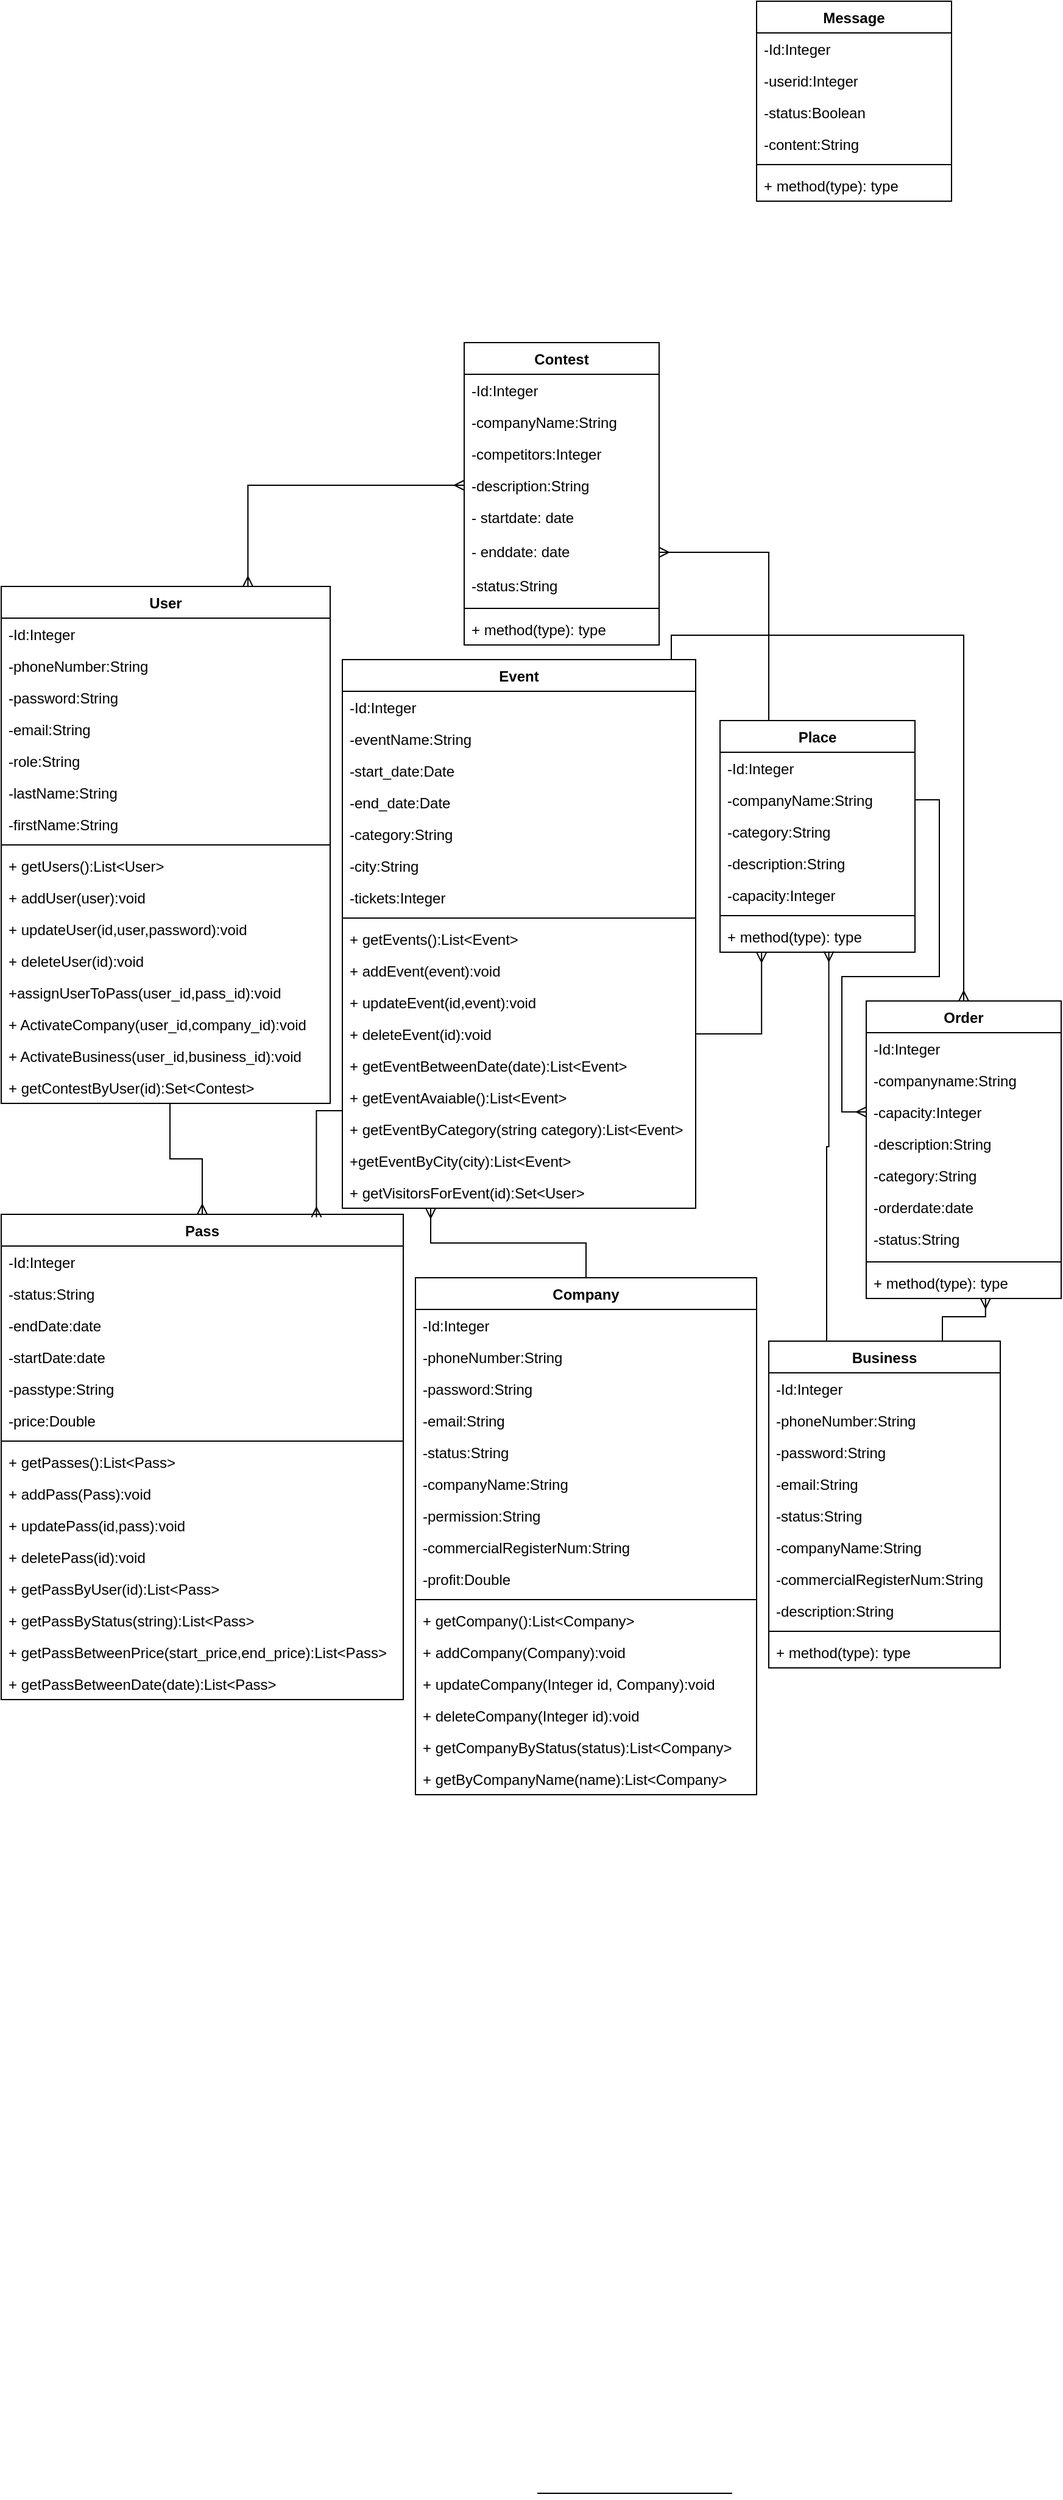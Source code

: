 <mxfile version="22.1.2" type="device">
  <diagram name="Page-1" id="UqE2hHbuj9m7_bBXe4hr">
    <mxGraphModel dx="472" dy="1935" grid="1" gridSize="10" guides="1" tooltips="1" connect="1" arrows="1" fold="1" page="1" pageScale="1" pageWidth="850" pageHeight="1100" math="0" shadow="0">
      <root>
        <mxCell id="0" />
        <mxCell id="1" parent="0" />
        <mxCell id="gm1JyHHHDxPawIWRjlfV-73" style="edgeStyle=orthogonalEdgeStyle;rounded=0;orthogonalLoop=1;jettySize=auto;html=1;exitX=0.75;exitY=0;exitDx=0;exitDy=0;entryX=0;entryY=0.5;entryDx=0;entryDy=0;endArrow=ERmany;endFill=0;startArrow=ERmany;startFill=0;" parent="1" source="JEig8EwVrYt5UaCaEayk-1" target="gm1JyHHHDxPawIWRjlfV-7" edge="1">
          <mxGeometry relative="1" as="geometry" />
        </mxCell>
        <mxCell id="JEig8EwVrYt5UaCaEayk-1" value="User" style="swimlane;fontStyle=1;align=center;verticalAlign=top;childLayout=stackLayout;horizontal=1;startSize=26;horizontalStack=0;resizeParent=1;resizeParentMax=0;resizeLast=0;collapsible=1;marginBottom=0;whiteSpace=wrap;html=1;" parent="1" vertex="1">
          <mxGeometry x="10" y="210" width="270" height="424" as="geometry" />
        </mxCell>
        <mxCell id="JEig8EwVrYt5UaCaEayk-5" value="-Id:Integer" style="text;strokeColor=none;fillColor=none;align=left;verticalAlign=top;spacingLeft=4;spacingRight=4;overflow=hidden;rotatable=0;points=[[0,0.5],[1,0.5]];portConstraint=eastwest;whiteSpace=wrap;html=1;" parent="JEig8EwVrYt5UaCaEayk-1" vertex="1">
          <mxGeometry y="26" width="270" height="26" as="geometry" />
        </mxCell>
        <mxCell id="JEig8EwVrYt5UaCaEayk-11" value="-phoneNumber:String" style="text;strokeColor=none;fillColor=none;align=left;verticalAlign=top;spacingLeft=4;spacingRight=4;overflow=hidden;rotatable=0;points=[[0,0.5],[1,0.5]];portConstraint=eastwest;whiteSpace=wrap;html=1;" parent="JEig8EwVrYt5UaCaEayk-1" vertex="1">
          <mxGeometry y="52" width="270" height="26" as="geometry" />
        </mxCell>
        <mxCell id="JEig8EwVrYt5UaCaEayk-10" value="-password:String" style="text;strokeColor=none;fillColor=none;align=left;verticalAlign=top;spacingLeft=4;spacingRight=4;overflow=hidden;rotatable=0;points=[[0,0.5],[1,0.5]];portConstraint=eastwest;whiteSpace=wrap;html=1;" parent="JEig8EwVrYt5UaCaEayk-1" vertex="1">
          <mxGeometry y="78" width="270" height="26" as="geometry" />
        </mxCell>
        <mxCell id="JEig8EwVrYt5UaCaEayk-9" value="-email:String" style="text;strokeColor=none;fillColor=none;align=left;verticalAlign=top;spacingLeft=4;spacingRight=4;overflow=hidden;rotatable=0;points=[[0,0.5],[1,0.5]];portConstraint=eastwest;whiteSpace=wrap;html=1;" parent="JEig8EwVrYt5UaCaEayk-1" vertex="1">
          <mxGeometry y="104" width="270" height="26" as="geometry" />
        </mxCell>
        <mxCell id="JEig8EwVrYt5UaCaEayk-8" value="-role:String" style="text;strokeColor=none;fillColor=none;align=left;verticalAlign=top;spacingLeft=4;spacingRight=4;overflow=hidden;rotatable=0;points=[[0,0.5],[1,0.5]];portConstraint=eastwest;whiteSpace=wrap;html=1;" parent="JEig8EwVrYt5UaCaEayk-1" vertex="1">
          <mxGeometry y="130" width="270" height="26" as="geometry" />
        </mxCell>
        <mxCell id="JEig8EwVrYt5UaCaEayk-7" value="-lastName:String" style="text;strokeColor=none;fillColor=none;align=left;verticalAlign=top;spacingLeft=4;spacingRight=4;overflow=hidden;rotatable=0;points=[[0,0.5],[1,0.5]];portConstraint=eastwest;whiteSpace=wrap;html=1;" parent="JEig8EwVrYt5UaCaEayk-1" vertex="1">
          <mxGeometry y="156" width="270" height="26" as="geometry" />
        </mxCell>
        <mxCell id="JEig8EwVrYt5UaCaEayk-6" value="-firstName:String" style="text;strokeColor=none;fillColor=none;align=left;verticalAlign=top;spacingLeft=4;spacingRight=4;overflow=hidden;rotatable=0;points=[[0,0.5],[1,0.5]];portConstraint=eastwest;whiteSpace=wrap;html=1;" parent="JEig8EwVrYt5UaCaEayk-1" vertex="1">
          <mxGeometry y="182" width="270" height="26" as="geometry" />
        </mxCell>
        <mxCell id="JEig8EwVrYt5UaCaEayk-3" value="" style="line;strokeWidth=1;fillColor=none;align=left;verticalAlign=middle;spacingTop=-1;spacingLeft=3;spacingRight=3;rotatable=0;labelPosition=right;points=[];portConstraint=eastwest;strokeColor=inherit;" parent="JEig8EwVrYt5UaCaEayk-1" vertex="1">
          <mxGeometry y="208" width="270" height="8" as="geometry" />
        </mxCell>
        <mxCell id="JEig8EwVrYt5UaCaEayk-4" value="+ getUsers():List&amp;lt;User&amp;gt;" style="text;strokeColor=none;fillColor=none;align=left;verticalAlign=top;spacingLeft=4;spacingRight=4;overflow=hidden;rotatable=0;points=[[0,0.5],[1,0.5]];portConstraint=eastwest;whiteSpace=wrap;html=1;" parent="JEig8EwVrYt5UaCaEayk-1" vertex="1">
          <mxGeometry y="216" width="270" height="26" as="geometry" />
        </mxCell>
        <mxCell id="_nCb4lXxC610ribgVkxE-5" value="+ addUser(user):void" style="text;strokeColor=none;fillColor=none;align=left;verticalAlign=top;spacingLeft=4;spacingRight=4;overflow=hidden;rotatable=0;points=[[0,0.5],[1,0.5]];portConstraint=eastwest;whiteSpace=wrap;html=1;" parent="JEig8EwVrYt5UaCaEayk-1" vertex="1">
          <mxGeometry y="242" width="270" height="26" as="geometry" />
        </mxCell>
        <mxCell id="_nCb4lXxC610ribgVkxE-6" value="+ updateUser(id,user,password):void" style="text;strokeColor=none;fillColor=none;align=left;verticalAlign=top;spacingLeft=4;spacingRight=4;overflow=hidden;rotatable=0;points=[[0,0.5],[1,0.5]];portConstraint=eastwest;whiteSpace=wrap;html=1;" parent="JEig8EwVrYt5UaCaEayk-1" vertex="1">
          <mxGeometry y="268" width="270" height="26" as="geometry" />
        </mxCell>
        <mxCell id="_nCb4lXxC610ribgVkxE-8" value="+ deleteUser(id):void" style="text;strokeColor=none;fillColor=none;align=left;verticalAlign=top;spacingLeft=4;spacingRight=4;overflow=hidden;rotatable=0;points=[[0,0.5],[1,0.5]];portConstraint=eastwest;whiteSpace=wrap;html=1;" parent="JEig8EwVrYt5UaCaEayk-1" vertex="1">
          <mxGeometry y="294" width="270" height="26" as="geometry" />
        </mxCell>
        <mxCell id="_nCb4lXxC610ribgVkxE-9" value="+assignUserToPass(user_id,pass_id):void" style="text;strokeColor=none;fillColor=none;align=left;verticalAlign=top;spacingLeft=4;spacingRight=4;overflow=hidden;rotatable=0;points=[[0,0.5],[1,0.5]];portConstraint=eastwest;whiteSpace=wrap;html=1;" parent="JEig8EwVrYt5UaCaEayk-1" vertex="1">
          <mxGeometry y="320" width="270" height="26" as="geometry" />
        </mxCell>
        <mxCell id="_nCb4lXxC610ribgVkxE-11" value="+ ActivateCompany(user_id,company_id):void" style="text;strokeColor=none;fillColor=none;align=left;verticalAlign=top;spacingLeft=4;spacingRight=4;overflow=hidden;rotatable=0;points=[[0,0.5],[1,0.5]];portConstraint=eastwest;whiteSpace=wrap;html=1;" parent="JEig8EwVrYt5UaCaEayk-1" vertex="1">
          <mxGeometry y="346" width="270" height="26" as="geometry" />
        </mxCell>
        <mxCell id="_nCb4lXxC610ribgVkxE-10" value="+ ActivateBusiness(user_id,business_id):void" style="text;strokeColor=none;fillColor=none;align=left;verticalAlign=top;spacingLeft=4;spacingRight=4;overflow=hidden;rotatable=0;points=[[0,0.5],[1,0.5]];portConstraint=eastwest;whiteSpace=wrap;html=1;" parent="JEig8EwVrYt5UaCaEayk-1" vertex="1">
          <mxGeometry y="372" width="270" height="26" as="geometry" />
        </mxCell>
        <mxCell id="_nCb4lXxC610ribgVkxE-7" value="+ getContestByUser(id):Set&amp;lt;Contest&amp;gt;" style="text;strokeColor=none;fillColor=none;align=left;verticalAlign=top;spacingLeft=4;spacingRight=4;overflow=hidden;rotatable=0;points=[[0,0.5],[1,0.5]];portConstraint=eastwest;whiteSpace=wrap;html=1;" parent="JEig8EwVrYt5UaCaEayk-1" vertex="1">
          <mxGeometry y="398" width="270" height="26" as="geometry" />
        </mxCell>
        <mxCell id="gm1JyHHHDxPawIWRjlfV-76" style="edgeStyle=orthogonalEdgeStyle;rounded=0;orthogonalLoop=1;jettySize=auto;html=1;exitX=0.75;exitY=0;exitDx=0;exitDy=0;entryX=0.5;entryY=0;entryDx=0;entryDy=0;endArrow=ERmany;endFill=0;" parent="1" source="JEig8EwVrYt5UaCaEayk-19" target="JEig8EwVrYt5UaCaEayk-52" edge="1">
          <mxGeometry relative="1" as="geometry">
            <Array as="points">
              <mxPoint x="560" y="270" />
              <mxPoint x="560" y="250" />
              <mxPoint x="800" y="250" />
            </Array>
          </mxGeometry>
        </mxCell>
        <mxCell id="JEig8EwVrYt5UaCaEayk-19" value="Event" style="swimlane;fontStyle=1;align=center;verticalAlign=top;childLayout=stackLayout;horizontal=1;startSize=26;horizontalStack=0;resizeParent=1;resizeParentMax=0;resizeLast=0;collapsible=1;marginBottom=0;whiteSpace=wrap;html=1;" parent="1" vertex="1">
          <mxGeometry x="290" y="270" width="290" height="450" as="geometry" />
        </mxCell>
        <mxCell id="JEig8EwVrYt5UaCaEayk-20" value="-Id:Integer" style="text;strokeColor=none;fillColor=none;align=left;verticalAlign=top;spacingLeft=4;spacingRight=4;overflow=hidden;rotatable=0;points=[[0,0.5],[1,0.5]];portConstraint=eastwest;whiteSpace=wrap;html=1;" parent="JEig8EwVrYt5UaCaEayk-19" vertex="1">
          <mxGeometry y="26" width="290" height="26" as="geometry" />
        </mxCell>
        <mxCell id="JEig8EwVrYt5UaCaEayk-21" value="-eventName:String" style="text;strokeColor=none;fillColor=none;align=left;verticalAlign=top;spacingLeft=4;spacingRight=4;overflow=hidden;rotatable=0;points=[[0,0.5],[1,0.5]];portConstraint=eastwest;whiteSpace=wrap;html=1;" parent="JEig8EwVrYt5UaCaEayk-19" vertex="1">
          <mxGeometry y="52" width="290" height="26" as="geometry" />
        </mxCell>
        <mxCell id="JEig8EwVrYt5UaCaEayk-22" value="-start_date:Date" style="text;strokeColor=none;fillColor=none;align=left;verticalAlign=top;spacingLeft=4;spacingRight=4;overflow=hidden;rotatable=0;points=[[0,0.5],[1,0.5]];portConstraint=eastwest;whiteSpace=wrap;html=1;" parent="JEig8EwVrYt5UaCaEayk-19" vertex="1">
          <mxGeometry y="78" width="290" height="26" as="geometry" />
        </mxCell>
        <mxCell id="JEig8EwVrYt5UaCaEayk-23" value="-end_date:Date" style="text;strokeColor=none;fillColor=none;align=left;verticalAlign=top;spacingLeft=4;spacingRight=4;overflow=hidden;rotatable=0;points=[[0,0.5],[1,0.5]];portConstraint=eastwest;whiteSpace=wrap;html=1;" parent="JEig8EwVrYt5UaCaEayk-19" vertex="1">
          <mxGeometry y="104" width="290" height="26" as="geometry" />
        </mxCell>
        <mxCell id="ZaAz_Kzz8C6zhFOswmQl-2" value="-category:String" style="text;strokeColor=none;fillColor=none;align=left;verticalAlign=top;spacingLeft=4;spacingRight=4;overflow=hidden;rotatable=0;points=[[0,0.5],[1,0.5]];portConstraint=eastwest;whiteSpace=wrap;html=1;" vertex="1" parent="JEig8EwVrYt5UaCaEayk-19">
          <mxGeometry y="130" width="290" height="26" as="geometry" />
        </mxCell>
        <mxCell id="ZaAz_Kzz8C6zhFOswmQl-3" value="-city:String" style="text;strokeColor=none;fillColor=none;align=left;verticalAlign=top;spacingLeft=4;spacingRight=4;overflow=hidden;rotatable=0;points=[[0,0.5],[1,0.5]];portConstraint=eastwest;whiteSpace=wrap;html=1;" vertex="1" parent="JEig8EwVrYt5UaCaEayk-19">
          <mxGeometry y="156" width="290" height="26" as="geometry" />
        </mxCell>
        <mxCell id="JEig8EwVrYt5UaCaEayk-25" value="-tickets:Integer" style="text;strokeColor=none;fillColor=none;align=left;verticalAlign=top;spacingLeft=4;spacingRight=4;overflow=hidden;rotatable=0;points=[[0,0.5],[1,0.5]];portConstraint=eastwest;whiteSpace=wrap;html=1;" parent="JEig8EwVrYt5UaCaEayk-19" vertex="1">
          <mxGeometry y="182" width="290" height="26" as="geometry" />
        </mxCell>
        <mxCell id="gm1JyHHHDxPawIWRjlfV-81" value="" style="line;strokeWidth=1;fillColor=none;align=left;verticalAlign=middle;spacingTop=-1;spacingLeft=3;spacingRight=3;rotatable=0;labelPosition=right;points=[];portConstraint=eastwest;strokeColor=inherit;" parent="JEig8EwVrYt5UaCaEayk-19" vertex="1">
          <mxGeometry y="208" width="290" height="8" as="geometry" />
        </mxCell>
        <mxCell id="_nCb4lXxC610ribgVkxE-21" value="+ getEvents():List&amp;lt;Event&amp;gt;" style="text;strokeColor=none;fillColor=none;align=left;verticalAlign=top;spacingLeft=4;spacingRight=4;overflow=hidden;rotatable=0;points=[[0,0.5],[1,0.5]];portConstraint=eastwest;whiteSpace=wrap;html=1;" parent="JEig8EwVrYt5UaCaEayk-19" vertex="1">
          <mxGeometry y="216" width="290" height="26" as="geometry" />
        </mxCell>
        <mxCell id="_nCb4lXxC610ribgVkxE-22" value="+ addEvent(event):void" style="text;strokeColor=none;fillColor=none;align=left;verticalAlign=top;spacingLeft=4;spacingRight=4;overflow=hidden;rotatable=0;points=[[0,0.5],[1,0.5]];portConstraint=eastwest;whiteSpace=wrap;html=1;" parent="JEig8EwVrYt5UaCaEayk-19" vertex="1">
          <mxGeometry y="242" width="290" height="26" as="geometry" />
        </mxCell>
        <mxCell id="_nCb4lXxC610ribgVkxE-24" value="+ updateEvent(id,event):void" style="text;strokeColor=none;fillColor=none;align=left;verticalAlign=top;spacingLeft=4;spacingRight=4;overflow=hidden;rotatable=0;points=[[0,0.5],[1,0.5]];portConstraint=eastwest;whiteSpace=wrap;html=1;" parent="JEig8EwVrYt5UaCaEayk-19" vertex="1">
          <mxGeometry y="268" width="290" height="26" as="geometry" />
        </mxCell>
        <mxCell id="_nCb4lXxC610ribgVkxE-28" value="+ deleteEvent(id):void" style="text;strokeColor=none;fillColor=none;align=left;verticalAlign=top;spacingLeft=4;spacingRight=4;overflow=hidden;rotatable=0;points=[[0,0.5],[1,0.5]];portConstraint=eastwest;whiteSpace=wrap;html=1;" parent="JEig8EwVrYt5UaCaEayk-19" vertex="1">
          <mxGeometry y="294" width="290" height="26" as="geometry" />
        </mxCell>
        <mxCell id="_nCb4lXxC610ribgVkxE-27" value="+ getEventBetweenDate(date):List&amp;lt;Event&amp;gt;" style="text;strokeColor=none;fillColor=none;align=left;verticalAlign=top;spacingLeft=4;spacingRight=4;overflow=hidden;rotatable=0;points=[[0,0.5],[1,0.5]];portConstraint=eastwest;whiteSpace=wrap;html=1;" parent="JEig8EwVrYt5UaCaEayk-19" vertex="1">
          <mxGeometry y="320" width="290" height="26" as="geometry" />
        </mxCell>
        <mxCell id="_nCb4lXxC610ribgVkxE-26" value="+ getEventAvaiable():List&amp;lt;Event&amp;gt;" style="text;strokeColor=none;fillColor=none;align=left;verticalAlign=top;spacingLeft=4;spacingRight=4;overflow=hidden;rotatable=0;points=[[0,0.5],[1,0.5]];portConstraint=eastwest;whiteSpace=wrap;html=1;" parent="JEig8EwVrYt5UaCaEayk-19" vertex="1">
          <mxGeometry y="346" width="290" height="26" as="geometry" />
        </mxCell>
        <mxCell id="_nCb4lXxC610ribgVkxE-25" value="+ getEventByCategory(string category):List&amp;lt;Event&amp;gt;" style="text;strokeColor=none;fillColor=none;align=left;verticalAlign=top;spacingLeft=4;spacingRight=4;overflow=hidden;rotatable=0;points=[[0,0.5],[1,0.5]];portConstraint=eastwest;whiteSpace=wrap;html=1;" parent="JEig8EwVrYt5UaCaEayk-19" vertex="1">
          <mxGeometry y="372" width="290" height="26" as="geometry" />
        </mxCell>
        <mxCell id="_nCb4lXxC610ribgVkxE-23" value="+getEventByCity(city):List&amp;lt;Event&amp;gt;" style="text;strokeColor=none;fillColor=none;align=left;verticalAlign=top;spacingLeft=4;spacingRight=4;overflow=hidden;rotatable=0;points=[[0,0.5],[1,0.5]];portConstraint=eastwest;whiteSpace=wrap;html=1;" parent="JEig8EwVrYt5UaCaEayk-19" vertex="1">
          <mxGeometry y="398" width="290" height="26" as="geometry" />
        </mxCell>
        <mxCell id="_nCb4lXxC610ribgVkxE-31" value="+ getVisitorsForEvent(id):Set&amp;lt;User&amp;gt;" style="text;strokeColor=none;fillColor=none;align=left;verticalAlign=top;spacingLeft=4;spacingRight=4;overflow=hidden;rotatable=0;points=[[0,0.5],[1,0.5]];portConstraint=eastwest;whiteSpace=wrap;html=1;" parent="JEig8EwVrYt5UaCaEayk-19" vertex="1">
          <mxGeometry y="424" width="290" height="26" as="geometry" />
        </mxCell>
        <mxCell id="_nCb4lXxC610ribgVkxE-44" style="edgeStyle=orthogonalEdgeStyle;rounded=0;orthogonalLoop=1;jettySize=auto;html=1;exitX=0.25;exitY=0;exitDx=0;exitDy=0;entryX=1;entryY=0.5;entryDx=0;entryDy=0;endArrow=ERmany;endFill=0;" parent="1" source="JEig8EwVrYt5UaCaEayk-41" target="_nCb4lXxC610ribgVkxE-42" edge="1">
          <mxGeometry relative="1" as="geometry" />
        </mxCell>
        <mxCell id="JEig8EwVrYt5UaCaEayk-41" value="Place" style="swimlane;fontStyle=1;align=center;verticalAlign=top;childLayout=stackLayout;horizontal=1;startSize=26;horizontalStack=0;resizeParent=1;resizeParentMax=0;resizeLast=0;collapsible=1;marginBottom=0;whiteSpace=wrap;html=1;" parent="1" vertex="1">
          <mxGeometry x="600" y="320" width="160" height="190" as="geometry" />
        </mxCell>
        <mxCell id="JEig8EwVrYt5UaCaEayk-42" value="-Id:Integer" style="text;strokeColor=none;fillColor=none;align=left;verticalAlign=top;spacingLeft=4;spacingRight=4;overflow=hidden;rotatable=0;points=[[0,0.5],[1,0.5]];portConstraint=eastwest;whiteSpace=wrap;html=1;" parent="JEig8EwVrYt5UaCaEayk-41" vertex="1">
          <mxGeometry y="26" width="160" height="26" as="geometry" />
        </mxCell>
        <mxCell id="JEig8EwVrYt5UaCaEayk-45" value="-companyName:String" style="text;strokeColor=none;fillColor=none;align=left;verticalAlign=top;spacingLeft=4;spacingRight=4;overflow=hidden;rotatable=0;points=[[0,0.5],[1,0.5]];portConstraint=eastwest;whiteSpace=wrap;html=1;" parent="JEig8EwVrYt5UaCaEayk-41" vertex="1">
          <mxGeometry y="52" width="160" height="26" as="geometry" />
        </mxCell>
        <mxCell id="ZaAz_Kzz8C6zhFOswmQl-4" value="-category:String" style="text;strokeColor=none;fillColor=none;align=left;verticalAlign=top;spacingLeft=4;spacingRight=4;overflow=hidden;rotatable=0;points=[[0,0.5],[1,0.5]];portConstraint=eastwest;whiteSpace=wrap;html=1;" vertex="1" parent="JEig8EwVrYt5UaCaEayk-41">
          <mxGeometry y="78" width="160" height="26" as="geometry" />
        </mxCell>
        <mxCell id="JEig8EwVrYt5UaCaEayk-47" value="-description:String" style="text;strokeColor=none;fillColor=none;align=left;verticalAlign=top;spacingLeft=4;spacingRight=4;overflow=hidden;rotatable=0;points=[[0,0.5],[1,0.5]];portConstraint=eastwest;whiteSpace=wrap;html=1;" parent="JEig8EwVrYt5UaCaEayk-41" vertex="1">
          <mxGeometry y="104" width="160" height="26" as="geometry" />
        </mxCell>
        <mxCell id="InCqZkpmbZj-ZIeiMb_l-1" value="-capacity:Integer" style="text;strokeColor=none;fillColor=none;align=left;verticalAlign=top;spacingLeft=4;spacingRight=4;overflow=hidden;rotatable=0;points=[[0,0.5],[1,0.5]];portConstraint=eastwest;whiteSpace=wrap;html=1;" parent="JEig8EwVrYt5UaCaEayk-41" vertex="1">
          <mxGeometry y="130" width="160" height="26" as="geometry" />
        </mxCell>
        <mxCell id="JEig8EwVrYt5UaCaEayk-50" value="" style="line;strokeWidth=1;fillColor=none;align=left;verticalAlign=middle;spacingTop=-1;spacingLeft=3;spacingRight=3;rotatable=0;labelPosition=right;points=[];portConstraint=eastwest;strokeColor=inherit;" parent="JEig8EwVrYt5UaCaEayk-41" vertex="1">
          <mxGeometry y="156" width="160" height="8" as="geometry" />
        </mxCell>
        <mxCell id="JEig8EwVrYt5UaCaEayk-51" value="+ method(type): type" style="text;strokeColor=none;fillColor=none;align=left;verticalAlign=top;spacingLeft=4;spacingRight=4;overflow=hidden;rotatable=0;points=[[0,0.5],[1,0.5]];portConstraint=eastwest;whiteSpace=wrap;html=1;" parent="JEig8EwVrYt5UaCaEayk-41" vertex="1">
          <mxGeometry y="164" width="160" height="26" as="geometry" />
        </mxCell>
        <mxCell id="JEig8EwVrYt5UaCaEayk-52" value="Order" style="swimlane;fontStyle=1;align=center;verticalAlign=top;childLayout=stackLayout;horizontal=1;startSize=26;horizontalStack=0;resizeParent=1;resizeParentMax=0;resizeLast=0;collapsible=1;marginBottom=0;whiteSpace=wrap;html=1;" parent="1" vertex="1">
          <mxGeometry x="720" y="550" width="160" height="244" as="geometry" />
        </mxCell>
        <mxCell id="JEig8EwVrYt5UaCaEayk-53" value="-Id:Integer" style="text;strokeColor=none;fillColor=none;align=left;verticalAlign=top;spacingLeft=4;spacingRight=4;overflow=hidden;rotatable=0;points=[[0,0.5],[1,0.5]];portConstraint=eastwest;whiteSpace=wrap;html=1;" parent="JEig8EwVrYt5UaCaEayk-52" vertex="1">
          <mxGeometry y="26" width="160" height="26" as="geometry" />
        </mxCell>
        <mxCell id="JEig8EwVrYt5UaCaEayk-56" value="-companyname:String" style="text;strokeColor=none;fillColor=none;align=left;verticalAlign=top;spacingLeft=4;spacingRight=4;overflow=hidden;rotatable=0;points=[[0,0.5],[1,0.5]];portConstraint=eastwest;whiteSpace=wrap;html=1;" parent="JEig8EwVrYt5UaCaEayk-52" vertex="1">
          <mxGeometry y="52" width="160" height="26" as="geometry" />
        </mxCell>
        <mxCell id="JEig8EwVrYt5UaCaEayk-57" value="-capacity:Integer" style="text;strokeColor=none;fillColor=none;align=left;verticalAlign=top;spacingLeft=4;spacingRight=4;overflow=hidden;rotatable=0;points=[[0,0.5],[1,0.5]];portConstraint=eastwest;whiteSpace=wrap;html=1;" parent="JEig8EwVrYt5UaCaEayk-52" vertex="1">
          <mxGeometry y="78" width="160" height="26" as="geometry" />
        </mxCell>
        <mxCell id="JEig8EwVrYt5UaCaEayk-58" value="-description:String" style="text;strokeColor=none;fillColor=none;align=left;verticalAlign=top;spacingLeft=4;spacingRight=4;overflow=hidden;rotatable=0;points=[[0,0.5],[1,0.5]];portConstraint=eastwest;whiteSpace=wrap;html=1;" parent="JEig8EwVrYt5UaCaEayk-52" vertex="1">
          <mxGeometry y="104" width="160" height="26" as="geometry" />
        </mxCell>
        <mxCell id="_nCb4lXxC610ribgVkxE-40" value="-category:String" style="text;strokeColor=none;fillColor=none;align=left;verticalAlign=top;spacingLeft=4;spacingRight=4;overflow=hidden;rotatable=0;points=[[0,0.5],[1,0.5]];portConstraint=eastwest;whiteSpace=wrap;html=1;" parent="JEig8EwVrYt5UaCaEayk-52" vertex="1">
          <mxGeometry y="130" width="160" height="26" as="geometry" />
        </mxCell>
        <mxCell id="_nCb4lXxC610ribgVkxE-41" value="-orderdate:date" style="text;strokeColor=none;fillColor=none;align=left;verticalAlign=top;spacingLeft=4;spacingRight=4;overflow=hidden;rotatable=0;points=[[0,0.5],[1,0.5]];portConstraint=eastwest;whiteSpace=wrap;html=1;" parent="JEig8EwVrYt5UaCaEayk-52" vertex="1">
          <mxGeometry y="156" width="160" height="26" as="geometry" />
        </mxCell>
        <mxCell id="gm1JyHHHDxPawIWRjlfV-24" value="-status:String" style="text;strokeColor=none;fillColor=none;align=left;verticalAlign=top;spacingLeft=4;spacingRight=4;overflow=hidden;rotatable=0;points=[[0,0.5],[1,0.5]];portConstraint=eastwest;whiteSpace=wrap;html=1;" parent="JEig8EwVrYt5UaCaEayk-52" vertex="1">
          <mxGeometry y="182" width="160" height="28" as="geometry" />
        </mxCell>
        <mxCell id="JEig8EwVrYt5UaCaEayk-61" value="" style="line;strokeWidth=1;fillColor=none;align=left;verticalAlign=middle;spacingTop=-1;spacingLeft=3;spacingRight=3;rotatable=0;labelPosition=right;points=[];portConstraint=eastwest;strokeColor=inherit;" parent="JEig8EwVrYt5UaCaEayk-52" vertex="1">
          <mxGeometry y="210" width="160" height="8" as="geometry" />
        </mxCell>
        <mxCell id="JEig8EwVrYt5UaCaEayk-62" value="+ method(type): type" style="text;strokeColor=none;fillColor=none;align=left;verticalAlign=top;spacingLeft=4;spacingRight=4;overflow=hidden;rotatable=0;points=[[0,0.5],[1,0.5]];portConstraint=eastwest;whiteSpace=wrap;html=1;" parent="JEig8EwVrYt5UaCaEayk-52" vertex="1">
          <mxGeometry y="218" width="160" height="26" as="geometry" />
        </mxCell>
        <mxCell id="JEig8EwVrYt5UaCaEayk-63" value="Pass" style="swimlane;fontStyle=1;align=center;verticalAlign=top;childLayout=stackLayout;horizontal=1;startSize=26;horizontalStack=0;resizeParent=1;resizeParentMax=0;resizeLast=0;collapsible=1;marginBottom=0;whiteSpace=wrap;html=1;" parent="1" vertex="1">
          <mxGeometry x="10" y="725" width="330" height="398" as="geometry" />
        </mxCell>
        <mxCell id="JEig8EwVrYt5UaCaEayk-64" value="-Id:Integer" style="text;strokeColor=none;fillColor=none;align=left;verticalAlign=top;spacingLeft=4;spacingRight=4;overflow=hidden;rotatable=0;points=[[0,0.5],[1,0.5]];portConstraint=eastwest;whiteSpace=wrap;html=1;" parent="JEig8EwVrYt5UaCaEayk-63" vertex="1">
          <mxGeometry y="26" width="330" height="26" as="geometry" />
        </mxCell>
        <mxCell id="JEig8EwVrYt5UaCaEayk-67" value="-status:String" style="text;strokeColor=none;fillColor=none;align=left;verticalAlign=top;spacingLeft=4;spacingRight=4;overflow=hidden;rotatable=0;points=[[0,0.5],[1,0.5]];portConstraint=eastwest;whiteSpace=wrap;html=1;" parent="JEig8EwVrYt5UaCaEayk-63" vertex="1">
          <mxGeometry y="52" width="330" height="26" as="geometry" />
        </mxCell>
        <mxCell id="JEig8EwVrYt5UaCaEayk-68" value="-endDate:date" style="text;strokeColor=none;fillColor=none;align=left;verticalAlign=top;spacingLeft=4;spacingRight=4;overflow=hidden;rotatable=0;points=[[0,0.5],[1,0.5]];portConstraint=eastwest;whiteSpace=wrap;html=1;" parent="JEig8EwVrYt5UaCaEayk-63" vertex="1">
          <mxGeometry y="78" width="330" height="26" as="geometry" />
        </mxCell>
        <mxCell id="ZaAz_Kzz8C6zhFOswmQl-1" value="-startDate:date" style="text;strokeColor=none;fillColor=none;align=left;verticalAlign=top;spacingLeft=4;spacingRight=4;overflow=hidden;rotatable=0;points=[[0,0.5],[1,0.5]];portConstraint=eastwest;whiteSpace=wrap;html=1;" vertex="1" parent="JEig8EwVrYt5UaCaEayk-63">
          <mxGeometry y="104" width="330" height="26" as="geometry" />
        </mxCell>
        <mxCell id="JEig8EwVrYt5UaCaEayk-69" value="-passtype:String" style="text;strokeColor=none;fillColor=none;align=left;verticalAlign=top;spacingLeft=4;spacingRight=4;overflow=hidden;rotatable=0;points=[[0,0.5],[1,0.5]];portConstraint=eastwest;whiteSpace=wrap;html=1;" parent="JEig8EwVrYt5UaCaEayk-63" vertex="1">
          <mxGeometry y="130" width="330" height="26" as="geometry" />
        </mxCell>
        <mxCell id="gm1JyHHHDxPawIWRjlfV-10" value="-price:Double" style="text;strokeColor=none;fillColor=none;align=left;verticalAlign=top;spacingLeft=4;spacingRight=4;overflow=hidden;rotatable=0;points=[[0,0.5],[1,0.5]];portConstraint=eastwest;whiteSpace=wrap;html=1;" parent="JEig8EwVrYt5UaCaEayk-63" vertex="1">
          <mxGeometry y="156" width="330" height="26" as="geometry" />
        </mxCell>
        <mxCell id="JEig8EwVrYt5UaCaEayk-72" value="" style="line;strokeWidth=1;fillColor=none;align=left;verticalAlign=middle;spacingTop=-1;spacingLeft=3;spacingRight=3;rotatable=0;labelPosition=right;points=[];portConstraint=eastwest;strokeColor=inherit;" parent="JEig8EwVrYt5UaCaEayk-63" vertex="1">
          <mxGeometry y="182" width="330" height="8" as="geometry" />
        </mxCell>
        <mxCell id="JEig8EwVrYt5UaCaEayk-73" value="+ getPasses():List&amp;lt;Pass&amp;gt;" style="text;strokeColor=none;fillColor=none;align=left;verticalAlign=top;spacingLeft=4;spacingRight=4;overflow=hidden;rotatable=0;points=[[0,0.5],[1,0.5]];portConstraint=eastwest;whiteSpace=wrap;html=1;" parent="JEig8EwVrYt5UaCaEayk-63" vertex="1">
          <mxGeometry y="190" width="330" height="26" as="geometry" />
        </mxCell>
        <mxCell id="_nCb4lXxC610ribgVkxE-14" value="+ addPass(Pass):void" style="text;strokeColor=none;fillColor=none;align=left;verticalAlign=top;spacingLeft=4;spacingRight=4;overflow=hidden;rotatable=0;points=[[0,0.5],[1,0.5]];portConstraint=eastwest;whiteSpace=wrap;html=1;" parent="JEig8EwVrYt5UaCaEayk-63" vertex="1">
          <mxGeometry y="216" width="330" height="26" as="geometry" />
        </mxCell>
        <mxCell id="_nCb4lXxC610ribgVkxE-13" value="+ updatePass(id,pass):void" style="text;strokeColor=none;fillColor=none;align=left;verticalAlign=top;spacingLeft=4;spacingRight=4;overflow=hidden;rotatable=0;points=[[0,0.5],[1,0.5]];portConstraint=eastwest;whiteSpace=wrap;html=1;" parent="JEig8EwVrYt5UaCaEayk-63" vertex="1">
          <mxGeometry y="242" width="330" height="26" as="geometry" />
        </mxCell>
        <mxCell id="_nCb4lXxC610ribgVkxE-15" value="+ deletePass(id):void" style="text;strokeColor=none;fillColor=none;align=left;verticalAlign=top;spacingLeft=4;spacingRight=4;overflow=hidden;rotatable=0;points=[[0,0.5],[1,0.5]];portConstraint=eastwest;whiteSpace=wrap;html=1;" parent="JEig8EwVrYt5UaCaEayk-63" vertex="1">
          <mxGeometry y="268" width="330" height="26" as="geometry" />
        </mxCell>
        <mxCell id="_nCb4lXxC610ribgVkxE-16" value="+ getPassByUser(id):List&amp;lt;Pass&amp;gt;" style="text;strokeColor=none;fillColor=none;align=left;verticalAlign=top;spacingLeft=4;spacingRight=4;overflow=hidden;rotatable=0;points=[[0,0.5],[1,0.5]];portConstraint=eastwest;whiteSpace=wrap;html=1;" parent="JEig8EwVrYt5UaCaEayk-63" vertex="1">
          <mxGeometry y="294" width="330" height="26" as="geometry" />
        </mxCell>
        <mxCell id="_nCb4lXxC610ribgVkxE-17" value="+ getPassByStatus(string):List&amp;lt;Pass&amp;gt;" style="text;strokeColor=none;fillColor=none;align=left;verticalAlign=top;spacingLeft=4;spacingRight=4;overflow=hidden;rotatable=0;points=[[0,0.5],[1,0.5]];portConstraint=eastwest;whiteSpace=wrap;html=1;" parent="JEig8EwVrYt5UaCaEayk-63" vertex="1">
          <mxGeometry y="320" width="330" height="26" as="geometry" />
        </mxCell>
        <mxCell id="_nCb4lXxC610ribgVkxE-20" value="+ getPassBetweenPrice(start_price,end_price):List&amp;lt;Pass&amp;gt;" style="text;strokeColor=none;fillColor=none;align=left;verticalAlign=top;spacingLeft=4;spacingRight=4;overflow=hidden;rotatable=0;points=[[0,0.5],[1,0.5]];portConstraint=eastwest;whiteSpace=wrap;html=1;" parent="JEig8EwVrYt5UaCaEayk-63" vertex="1">
          <mxGeometry y="346" width="330" height="26" as="geometry" />
        </mxCell>
        <mxCell id="_nCb4lXxC610ribgVkxE-19" value="+ getPassBetweenDate(date):List&amp;lt;Pass&amp;gt;" style="text;strokeColor=none;fillColor=none;align=left;verticalAlign=top;spacingLeft=4;spacingRight=4;overflow=hidden;rotatable=0;points=[[0,0.5],[1,0.5]];portConstraint=eastwest;whiteSpace=wrap;html=1;" parent="JEig8EwVrYt5UaCaEayk-63" vertex="1">
          <mxGeometry y="372" width="330" height="26" as="geometry" />
        </mxCell>
        <mxCell id="gm1JyHHHDxPawIWRjlfV-1" value="Contest" style="swimlane;fontStyle=1;align=center;verticalAlign=top;childLayout=stackLayout;horizontal=1;startSize=26;horizontalStack=0;resizeParent=1;resizeParentMax=0;resizeLast=0;collapsible=1;marginBottom=0;whiteSpace=wrap;html=1;" parent="1" vertex="1">
          <mxGeometry x="390" y="10" width="160" height="248" as="geometry" />
        </mxCell>
        <mxCell id="gm1JyHHHDxPawIWRjlfV-2" value="-Id:Integer" style="text;strokeColor=none;fillColor=none;align=left;verticalAlign=top;spacingLeft=4;spacingRight=4;overflow=hidden;rotatable=0;points=[[0,0.5],[1,0.5]];portConstraint=eastwest;whiteSpace=wrap;html=1;" parent="gm1JyHHHDxPawIWRjlfV-1" vertex="1">
          <mxGeometry y="26" width="160" height="26" as="geometry" />
        </mxCell>
        <mxCell id="gm1JyHHHDxPawIWRjlfV-5" value="-companyName:String" style="text;strokeColor=none;fillColor=none;align=left;verticalAlign=top;spacingLeft=4;spacingRight=4;overflow=hidden;rotatable=0;points=[[0,0.5],[1,0.5]];portConstraint=eastwest;whiteSpace=wrap;html=1;" parent="gm1JyHHHDxPawIWRjlfV-1" vertex="1">
          <mxGeometry y="52" width="160" height="26" as="geometry" />
        </mxCell>
        <mxCell id="gm1JyHHHDxPawIWRjlfV-6" value="-competitors:Integer" style="text;strokeColor=none;fillColor=none;align=left;verticalAlign=top;spacingLeft=4;spacingRight=4;overflow=hidden;rotatable=0;points=[[0,0.5],[1,0.5]];portConstraint=eastwest;whiteSpace=wrap;html=1;" parent="gm1JyHHHDxPawIWRjlfV-1" vertex="1">
          <mxGeometry y="78" width="160" height="26" as="geometry" />
        </mxCell>
        <mxCell id="gm1JyHHHDxPawIWRjlfV-7" value="-description:String" style="text;strokeColor=none;fillColor=none;align=left;verticalAlign=top;spacingLeft=4;spacingRight=4;overflow=hidden;rotatable=0;points=[[0,0.5],[1,0.5]];portConstraint=eastwest;whiteSpace=wrap;html=1;" parent="gm1JyHHHDxPawIWRjlfV-1" vertex="1">
          <mxGeometry y="104" width="160" height="26" as="geometry" />
        </mxCell>
        <mxCell id="_nCb4lXxC610ribgVkxE-43" value="- startdate: date" style="text;strokeColor=none;fillColor=none;align=left;verticalAlign=top;spacingLeft=4;spacingRight=4;overflow=hidden;rotatable=0;points=[[0,0.5],[1,0.5]];portConstraint=eastwest;whiteSpace=wrap;html=1;" parent="gm1JyHHHDxPawIWRjlfV-1" vertex="1">
          <mxGeometry y="130" width="160" height="28" as="geometry" />
        </mxCell>
        <mxCell id="_nCb4lXxC610ribgVkxE-42" value="- enddate: date" style="text;strokeColor=none;fillColor=none;align=left;verticalAlign=top;spacingLeft=4;spacingRight=4;overflow=hidden;rotatable=0;points=[[0,0.5],[1,0.5]];portConstraint=eastwest;whiteSpace=wrap;html=1;" parent="gm1JyHHHDxPawIWRjlfV-1" vertex="1">
          <mxGeometry y="158" width="160" height="28" as="geometry" />
        </mxCell>
        <mxCell id="gm1JyHHHDxPawIWRjlfV-20" value="-status:String" style="text;strokeColor=none;fillColor=none;align=left;verticalAlign=top;spacingLeft=4;spacingRight=4;overflow=hidden;rotatable=0;points=[[0,0.5],[1,0.5]];portConstraint=eastwest;whiteSpace=wrap;html=1;" parent="gm1JyHHHDxPawIWRjlfV-1" vertex="1">
          <mxGeometry y="186" width="160" height="28" as="geometry" />
        </mxCell>
        <mxCell id="gm1JyHHHDxPawIWRjlfV-8" value="" style="line;strokeWidth=1;fillColor=none;align=left;verticalAlign=middle;spacingTop=-1;spacingLeft=3;spacingRight=3;rotatable=0;labelPosition=right;points=[];portConstraint=eastwest;strokeColor=inherit;" parent="gm1JyHHHDxPawIWRjlfV-1" vertex="1">
          <mxGeometry y="214" width="160" height="8" as="geometry" />
        </mxCell>
        <mxCell id="gm1JyHHHDxPawIWRjlfV-9" value="+ method(type): type" style="text;strokeColor=none;fillColor=none;align=left;verticalAlign=top;spacingLeft=4;spacingRight=4;overflow=hidden;rotatable=0;points=[[0,0.5],[1,0.5]];portConstraint=eastwest;whiteSpace=wrap;html=1;" parent="gm1JyHHHDxPawIWRjlfV-1" vertex="1">
          <mxGeometry y="222" width="160" height="26" as="geometry" />
        </mxCell>
        <mxCell id="JEig8EwVrYt5UaCaEayk-27" value="" style="line;strokeWidth=1;fillColor=none;align=left;verticalAlign=middle;spacingTop=-1;spacingLeft=3;spacingRight=3;rotatable=0;labelPosition=right;points=[];portConstraint=eastwest;strokeColor=inherit;" parent="1" vertex="1">
          <mxGeometry x="450" y="1770" width="160" height="8" as="geometry" />
        </mxCell>
        <mxCell id="gm1JyHHHDxPawIWRjlfV-11" value="Message" style="swimlane;fontStyle=1;align=center;verticalAlign=top;childLayout=stackLayout;horizontal=1;startSize=26;horizontalStack=0;resizeParent=1;resizeParentMax=0;resizeLast=0;collapsible=1;marginBottom=0;whiteSpace=wrap;html=1;" parent="1" vertex="1">
          <mxGeometry x="630" y="-270" width="160" height="164" as="geometry" />
        </mxCell>
        <mxCell id="gm1JyHHHDxPawIWRjlfV-12" value="-Id:Integer" style="text;strokeColor=none;fillColor=none;align=left;verticalAlign=top;spacingLeft=4;spacingRight=4;overflow=hidden;rotatable=0;points=[[0,0.5],[1,0.5]];portConstraint=eastwest;whiteSpace=wrap;html=1;" parent="gm1JyHHHDxPawIWRjlfV-11" vertex="1">
          <mxGeometry y="26" width="160" height="26" as="geometry" />
        </mxCell>
        <mxCell id="gm1JyHHHDxPawIWRjlfV-13" value="-userid:Integer" style="text;strokeColor=none;fillColor=none;align=left;verticalAlign=top;spacingLeft=4;spacingRight=4;overflow=hidden;rotatable=0;points=[[0,0.5],[1,0.5]];portConstraint=eastwest;whiteSpace=wrap;html=1;" parent="gm1JyHHHDxPawIWRjlfV-11" vertex="1">
          <mxGeometry y="52" width="160" height="26" as="geometry" />
        </mxCell>
        <mxCell id="gm1JyHHHDxPawIWRjlfV-14" value="-status:Boolean" style="text;strokeColor=none;fillColor=none;align=left;verticalAlign=top;spacingLeft=4;spacingRight=4;overflow=hidden;rotatable=0;points=[[0,0.5],[1,0.5]];portConstraint=eastwest;whiteSpace=wrap;html=1;" parent="gm1JyHHHDxPawIWRjlfV-11" vertex="1">
          <mxGeometry y="78" width="160" height="26" as="geometry" />
        </mxCell>
        <mxCell id="gm1JyHHHDxPawIWRjlfV-15" value="-content:String" style="text;strokeColor=none;fillColor=none;align=left;verticalAlign=top;spacingLeft=4;spacingRight=4;overflow=hidden;rotatable=0;points=[[0,0.5],[1,0.5]];portConstraint=eastwest;whiteSpace=wrap;html=1;" parent="gm1JyHHHDxPawIWRjlfV-11" vertex="1">
          <mxGeometry y="104" width="160" height="26" as="geometry" />
        </mxCell>
        <mxCell id="gm1JyHHHDxPawIWRjlfV-18" value="" style="line;strokeWidth=1;fillColor=none;align=left;verticalAlign=middle;spacingTop=-1;spacingLeft=3;spacingRight=3;rotatable=0;labelPosition=right;points=[];portConstraint=eastwest;strokeColor=inherit;" parent="gm1JyHHHDxPawIWRjlfV-11" vertex="1">
          <mxGeometry y="130" width="160" height="8" as="geometry" />
        </mxCell>
        <mxCell id="gm1JyHHHDxPawIWRjlfV-19" value="+ method(type): type" style="text;strokeColor=none;fillColor=none;align=left;verticalAlign=top;spacingLeft=4;spacingRight=4;overflow=hidden;rotatable=0;points=[[0,0.5],[1,0.5]];portConstraint=eastwest;whiteSpace=wrap;html=1;" parent="gm1JyHHHDxPawIWRjlfV-11" vertex="1">
          <mxGeometry y="138" width="160" height="26" as="geometry" />
        </mxCell>
        <mxCell id="gm1JyHHHDxPawIWRjlfV-68" style="edgeStyle=orthogonalEdgeStyle;rounded=0;orthogonalLoop=1;jettySize=auto;html=1;exitX=0.5;exitY=0;exitDx=0;exitDy=0;entryX=0.25;entryY=1;entryDx=0;entryDy=0;endArrow=ERmany;endFill=0;" parent="1" source="gm1JyHHHDxPawIWRjlfV-26" target="JEig8EwVrYt5UaCaEayk-19" edge="1">
          <mxGeometry relative="1" as="geometry">
            <mxPoint x="290" y="730" as="targetPoint" />
          </mxGeometry>
        </mxCell>
        <mxCell id="gm1JyHHHDxPawIWRjlfV-26" value="Company" style="swimlane;fontStyle=1;align=center;verticalAlign=top;childLayout=stackLayout;horizontal=1;startSize=26;horizontalStack=0;resizeParent=1;resizeParentMax=0;resizeLast=0;collapsible=1;marginBottom=0;whiteSpace=wrap;html=1;" parent="1" vertex="1">
          <mxGeometry x="350" y="777" width="280" height="424" as="geometry" />
        </mxCell>
        <mxCell id="gm1JyHHHDxPawIWRjlfV-27" value="-Id:Integer" style="text;strokeColor=none;fillColor=none;align=left;verticalAlign=top;spacingLeft=4;spacingRight=4;overflow=hidden;rotatable=0;points=[[0,0.5],[1,0.5]];portConstraint=eastwest;whiteSpace=wrap;html=1;" parent="gm1JyHHHDxPawIWRjlfV-26" vertex="1">
          <mxGeometry y="26" width="280" height="26" as="geometry" />
        </mxCell>
        <mxCell id="gm1JyHHHDxPawIWRjlfV-28" value="-phoneNumber:String" style="text;strokeColor=none;fillColor=none;align=left;verticalAlign=top;spacingLeft=4;spacingRight=4;overflow=hidden;rotatable=0;points=[[0,0.5],[1,0.5]];portConstraint=eastwest;whiteSpace=wrap;html=1;" parent="gm1JyHHHDxPawIWRjlfV-26" vertex="1">
          <mxGeometry y="52" width="280" height="26" as="geometry" />
        </mxCell>
        <mxCell id="gm1JyHHHDxPawIWRjlfV-29" value="-password:String" style="text;strokeColor=none;fillColor=none;align=left;verticalAlign=top;spacingLeft=4;spacingRight=4;overflow=hidden;rotatable=0;points=[[0,0.5],[1,0.5]];portConstraint=eastwest;whiteSpace=wrap;html=1;" parent="gm1JyHHHDxPawIWRjlfV-26" vertex="1">
          <mxGeometry y="78" width="280" height="26" as="geometry" />
        </mxCell>
        <mxCell id="gm1JyHHHDxPawIWRjlfV-30" value="-email:String" style="text;strokeColor=none;fillColor=none;align=left;verticalAlign=top;spacingLeft=4;spacingRight=4;overflow=hidden;rotatable=0;points=[[0,0.5],[1,0.5]];portConstraint=eastwest;whiteSpace=wrap;html=1;" parent="gm1JyHHHDxPawIWRjlfV-26" vertex="1">
          <mxGeometry y="104" width="280" height="26" as="geometry" />
        </mxCell>
        <mxCell id="gm1JyHHHDxPawIWRjlfV-31" value="-status:String" style="text;strokeColor=none;fillColor=none;align=left;verticalAlign=top;spacingLeft=4;spacingRight=4;overflow=hidden;rotatable=0;points=[[0,0.5],[1,0.5]];portConstraint=eastwest;whiteSpace=wrap;html=1;" parent="gm1JyHHHDxPawIWRjlfV-26" vertex="1">
          <mxGeometry y="130" width="280" height="26" as="geometry" />
        </mxCell>
        <mxCell id="gm1JyHHHDxPawIWRjlfV-32" value="-companyName:String" style="text;strokeColor=none;fillColor=none;align=left;verticalAlign=top;spacingLeft=4;spacingRight=4;overflow=hidden;rotatable=0;points=[[0,0.5],[1,0.5]];portConstraint=eastwest;whiteSpace=wrap;html=1;" parent="gm1JyHHHDxPawIWRjlfV-26" vertex="1">
          <mxGeometry y="156" width="280" height="26" as="geometry" />
        </mxCell>
        <mxCell id="gm1JyHHHDxPawIWRjlfV-56" value="-permission:String" style="text;strokeColor=none;fillColor=none;align=left;verticalAlign=top;spacingLeft=4;spacingRight=4;overflow=hidden;rotatable=0;points=[[0,0.5],[1,0.5]];portConstraint=eastwest;whiteSpace=wrap;html=1;" parent="gm1JyHHHDxPawIWRjlfV-26" vertex="1">
          <mxGeometry y="182" width="280" height="26" as="geometry" />
        </mxCell>
        <mxCell id="gm1JyHHHDxPawIWRjlfV-33" value="-commercialRegisterNum:String" style="text;strokeColor=none;fillColor=none;align=left;verticalAlign=top;spacingLeft=4;spacingRight=4;overflow=hidden;rotatable=0;points=[[0,0.5],[1,0.5]];portConstraint=eastwest;whiteSpace=wrap;html=1;" parent="gm1JyHHHDxPawIWRjlfV-26" vertex="1">
          <mxGeometry y="208" width="280" height="26" as="geometry" />
        </mxCell>
        <mxCell id="gm1JyHHHDxPawIWRjlfV-80" value="-profit:Double" style="text;strokeColor=none;fillColor=none;align=left;verticalAlign=top;spacingLeft=4;spacingRight=4;overflow=hidden;rotatable=0;points=[[0,0.5],[1,0.5]];portConstraint=eastwest;whiteSpace=wrap;html=1;" parent="gm1JyHHHDxPawIWRjlfV-26" vertex="1">
          <mxGeometry y="234" width="280" height="26" as="geometry" />
        </mxCell>
        <mxCell id="gm1JyHHHDxPawIWRjlfV-34" value="" style="line;strokeWidth=1;fillColor=none;align=left;verticalAlign=middle;spacingTop=-1;spacingLeft=3;spacingRight=3;rotatable=0;labelPosition=right;points=[];portConstraint=eastwest;strokeColor=inherit;" parent="gm1JyHHHDxPawIWRjlfV-26" vertex="1">
          <mxGeometry y="260" width="280" height="8" as="geometry" />
        </mxCell>
        <mxCell id="gm1JyHHHDxPawIWRjlfV-35" value="+ getCompany():List&amp;lt;Company&amp;gt;" style="text;strokeColor=none;fillColor=none;align=left;verticalAlign=top;spacingLeft=4;spacingRight=4;overflow=hidden;rotatable=0;points=[[0,0.5],[1,0.5]];portConstraint=eastwest;whiteSpace=wrap;html=1;" parent="gm1JyHHHDxPawIWRjlfV-26" vertex="1">
          <mxGeometry y="268" width="280" height="26" as="geometry" />
        </mxCell>
        <mxCell id="_nCb4lXxC610ribgVkxE-35" value="+ addCompany(Company):void" style="text;strokeColor=none;fillColor=none;align=left;verticalAlign=top;spacingLeft=4;spacingRight=4;overflow=hidden;rotatable=0;points=[[0,0.5],[1,0.5]];portConstraint=eastwest;whiteSpace=wrap;html=1;" parent="gm1JyHHHDxPawIWRjlfV-26" vertex="1">
          <mxGeometry y="294" width="280" height="26" as="geometry" />
        </mxCell>
        <mxCell id="_nCb4lXxC610ribgVkxE-36" value="+ updateCompany(Integer id, Company):void" style="text;strokeColor=none;fillColor=none;align=left;verticalAlign=top;spacingLeft=4;spacingRight=4;overflow=hidden;rotatable=0;points=[[0,0.5],[1,0.5]];portConstraint=eastwest;whiteSpace=wrap;html=1;" parent="gm1JyHHHDxPawIWRjlfV-26" vertex="1">
          <mxGeometry y="320" width="280" height="26" as="geometry" />
        </mxCell>
        <mxCell id="_nCb4lXxC610ribgVkxE-37" value="+ deleteCompany(Integer id):void" style="text;strokeColor=none;fillColor=none;align=left;verticalAlign=top;spacingLeft=4;spacingRight=4;overflow=hidden;rotatable=0;points=[[0,0.5],[1,0.5]];portConstraint=eastwest;whiteSpace=wrap;html=1;" parent="gm1JyHHHDxPawIWRjlfV-26" vertex="1">
          <mxGeometry y="346" width="280" height="26" as="geometry" />
        </mxCell>
        <mxCell id="_nCb4lXxC610ribgVkxE-38" value="+ getCompanyByStatus(status):List&amp;lt;Company&amp;gt;" style="text;strokeColor=none;fillColor=none;align=left;verticalAlign=top;spacingLeft=4;spacingRight=4;overflow=hidden;rotatable=0;points=[[0,0.5],[1,0.5]];portConstraint=eastwest;whiteSpace=wrap;html=1;" parent="gm1JyHHHDxPawIWRjlfV-26" vertex="1">
          <mxGeometry y="372" width="280" height="26" as="geometry" />
        </mxCell>
        <mxCell id="_nCb4lXxC610ribgVkxE-39" value="+ getByCompanyName(name):List&amp;lt;Company&amp;gt;" style="text;strokeColor=none;fillColor=none;align=left;verticalAlign=top;spacingLeft=4;spacingRight=4;overflow=hidden;rotatable=0;points=[[0,0.5],[1,0.5]];portConstraint=eastwest;whiteSpace=wrap;html=1;" parent="gm1JyHHHDxPawIWRjlfV-26" vertex="1">
          <mxGeometry y="398" width="280" height="26" as="geometry" />
        </mxCell>
        <mxCell id="gm1JyHHHDxPawIWRjlfV-57" value="Business" style="swimlane;fontStyle=1;align=center;verticalAlign=top;childLayout=stackLayout;horizontal=1;startSize=26;horizontalStack=0;resizeParent=1;resizeParentMax=0;resizeLast=0;collapsible=1;marginBottom=0;whiteSpace=wrap;html=1;" parent="1" vertex="1">
          <mxGeometry x="640" y="829" width="190" height="268" as="geometry" />
        </mxCell>
        <mxCell id="gm1JyHHHDxPawIWRjlfV-58" value="-Id:Integer" style="text;strokeColor=none;fillColor=none;align=left;verticalAlign=top;spacingLeft=4;spacingRight=4;overflow=hidden;rotatable=0;points=[[0,0.5],[1,0.5]];portConstraint=eastwest;whiteSpace=wrap;html=1;" parent="gm1JyHHHDxPawIWRjlfV-57" vertex="1">
          <mxGeometry y="26" width="190" height="26" as="geometry" />
        </mxCell>
        <mxCell id="gm1JyHHHDxPawIWRjlfV-59" value="-phoneNumber:String" style="text;strokeColor=none;fillColor=none;align=left;verticalAlign=top;spacingLeft=4;spacingRight=4;overflow=hidden;rotatable=0;points=[[0,0.5],[1,0.5]];portConstraint=eastwest;whiteSpace=wrap;html=1;" parent="gm1JyHHHDxPawIWRjlfV-57" vertex="1">
          <mxGeometry y="52" width="190" height="26" as="geometry" />
        </mxCell>
        <mxCell id="gm1JyHHHDxPawIWRjlfV-60" value="-password:String" style="text;strokeColor=none;fillColor=none;align=left;verticalAlign=top;spacingLeft=4;spacingRight=4;overflow=hidden;rotatable=0;points=[[0,0.5],[1,0.5]];portConstraint=eastwest;whiteSpace=wrap;html=1;" parent="gm1JyHHHDxPawIWRjlfV-57" vertex="1">
          <mxGeometry y="78" width="190" height="26" as="geometry" />
        </mxCell>
        <mxCell id="gm1JyHHHDxPawIWRjlfV-61" value="-email:String" style="text;strokeColor=none;fillColor=none;align=left;verticalAlign=top;spacingLeft=4;spacingRight=4;overflow=hidden;rotatable=0;points=[[0,0.5],[1,0.5]];portConstraint=eastwest;whiteSpace=wrap;html=1;" parent="gm1JyHHHDxPawIWRjlfV-57" vertex="1">
          <mxGeometry y="104" width="190" height="26" as="geometry" />
        </mxCell>
        <mxCell id="gm1JyHHHDxPawIWRjlfV-62" value="-status:String" style="text;strokeColor=none;fillColor=none;align=left;verticalAlign=top;spacingLeft=4;spacingRight=4;overflow=hidden;rotatable=0;points=[[0,0.5],[1,0.5]];portConstraint=eastwest;whiteSpace=wrap;html=1;" parent="gm1JyHHHDxPawIWRjlfV-57" vertex="1">
          <mxGeometry y="130" width="190" height="26" as="geometry" />
        </mxCell>
        <mxCell id="gm1JyHHHDxPawIWRjlfV-63" value="-companyName:String" style="text;strokeColor=none;fillColor=none;align=left;verticalAlign=top;spacingLeft=4;spacingRight=4;overflow=hidden;rotatable=0;points=[[0,0.5],[1,0.5]];portConstraint=eastwest;whiteSpace=wrap;html=1;" parent="gm1JyHHHDxPawIWRjlfV-57" vertex="1">
          <mxGeometry y="156" width="190" height="26" as="geometry" />
        </mxCell>
        <mxCell id="gm1JyHHHDxPawIWRjlfV-65" value="-commercialRegisterNum:String" style="text;strokeColor=none;fillColor=none;align=left;verticalAlign=top;spacingLeft=4;spacingRight=4;overflow=hidden;rotatable=0;points=[[0,0.5],[1,0.5]];portConstraint=eastwest;whiteSpace=wrap;html=1;" parent="gm1JyHHHDxPawIWRjlfV-57" vertex="1">
          <mxGeometry y="182" width="190" height="26" as="geometry" />
        </mxCell>
        <mxCell id="gm1JyHHHDxPawIWRjlfV-77" value="-description:String" style="text;strokeColor=none;fillColor=none;align=left;verticalAlign=top;spacingLeft=4;spacingRight=4;overflow=hidden;rotatable=0;points=[[0,0.5],[1,0.5]];portConstraint=eastwest;whiteSpace=wrap;html=1;" parent="gm1JyHHHDxPawIWRjlfV-57" vertex="1">
          <mxGeometry y="208" width="190" height="26" as="geometry" />
        </mxCell>
        <mxCell id="gm1JyHHHDxPawIWRjlfV-66" value="" style="line;strokeWidth=1;fillColor=none;align=left;verticalAlign=middle;spacingTop=-1;spacingLeft=3;spacingRight=3;rotatable=0;labelPosition=right;points=[];portConstraint=eastwest;strokeColor=inherit;" parent="gm1JyHHHDxPawIWRjlfV-57" vertex="1">
          <mxGeometry y="234" width="190" height="8" as="geometry" />
        </mxCell>
        <mxCell id="gm1JyHHHDxPawIWRjlfV-67" value="+ method(type): type" style="text;strokeColor=none;fillColor=none;align=left;verticalAlign=top;spacingLeft=4;spacingRight=4;overflow=hidden;rotatable=0;points=[[0,0.5],[1,0.5]];portConstraint=eastwest;whiteSpace=wrap;html=1;" parent="gm1JyHHHDxPawIWRjlfV-57" vertex="1">
          <mxGeometry y="242" width="190" height="26" as="geometry" />
        </mxCell>
        <mxCell id="gm1JyHHHDxPawIWRjlfV-69" style="edgeStyle=orthogonalEdgeStyle;rounded=0;orthogonalLoop=1;jettySize=auto;html=1;exitX=0.75;exitY=0;exitDx=0;exitDy=0;entryX=0.612;entryY=1;entryDx=0;entryDy=0;entryPerimeter=0;endArrow=ERmany;endFill=0;" parent="1" source="gm1JyHHHDxPawIWRjlfV-57" target="JEig8EwVrYt5UaCaEayk-62" edge="1">
          <mxGeometry relative="1" as="geometry" />
        </mxCell>
        <mxCell id="gm1JyHHHDxPawIWRjlfV-70" style="edgeStyle=orthogonalEdgeStyle;rounded=0;orthogonalLoop=1;jettySize=auto;html=1;exitX=0.25;exitY=0;exitDx=0;exitDy=0;entryX=0.558;entryY=0.974;entryDx=0;entryDy=0;entryPerimeter=0;endArrow=ERmany;endFill=0;startArrow=none;startFill=0;" parent="1" source="gm1JyHHHDxPawIWRjlfV-57" target="JEig8EwVrYt5UaCaEayk-51" edge="1">
          <mxGeometry relative="1" as="geometry" />
        </mxCell>
        <mxCell id="gm1JyHHHDxPawIWRjlfV-74" style="edgeStyle=orthogonalEdgeStyle;rounded=0;orthogonalLoop=1;jettySize=auto;html=1;exitX=0.5;exitY=0;exitDx=0;exitDy=0;entryX=0.513;entryY=1;entryDx=0;entryDy=0;entryPerimeter=0;endArrow=none;endFill=0;startArrow=ERmany;startFill=0;" parent="1" source="JEig8EwVrYt5UaCaEayk-63" target="_nCb4lXxC610ribgVkxE-7" edge="1">
          <mxGeometry relative="1" as="geometry" />
        </mxCell>
        <mxCell id="yQBV3hTpEfMQEWPhykUa-1" style="edgeStyle=orthogonalEdgeStyle;rounded=0;orthogonalLoop=1;jettySize=auto;html=1;exitX=1;exitY=0.5;exitDx=0;exitDy=0;entryX=0;entryY=0.5;entryDx=0;entryDy=0;endArrow=ERmany;endFill=0;" parent="1" source="JEig8EwVrYt5UaCaEayk-45" target="JEig8EwVrYt5UaCaEayk-57" edge="1">
          <mxGeometry relative="1" as="geometry">
            <Array as="points">
              <mxPoint x="780" y="385" />
              <mxPoint x="780" y="530" />
              <mxPoint x="700" y="530" />
              <mxPoint x="700" y="641" />
            </Array>
          </mxGeometry>
        </mxCell>
        <mxCell id="_nCb4lXxC610ribgVkxE-30" style="edgeStyle=orthogonalEdgeStyle;rounded=0;orthogonalLoop=1;jettySize=auto;html=1;exitX=0;exitY=0.5;exitDx=0;exitDy=0;entryX=0.784;entryY=0.006;entryDx=0;entryDy=0;entryPerimeter=0;endArrow=ERmany;endFill=0;" parent="1" source="_nCb4lXxC610ribgVkxE-23" target="JEig8EwVrYt5UaCaEayk-63" edge="1">
          <mxGeometry relative="1" as="geometry">
            <Array as="points">
              <mxPoint x="290" y="640" />
              <mxPoint x="269" y="640" />
            </Array>
          </mxGeometry>
        </mxCell>
        <mxCell id="_nCb4lXxC610ribgVkxE-34" style="edgeStyle=orthogonalEdgeStyle;rounded=0;orthogonalLoop=1;jettySize=auto;html=1;exitX=1;exitY=0.5;exitDx=0;exitDy=0;entryX=0.213;entryY=1.007;entryDx=0;entryDy=0;entryPerimeter=0;endArrow=ERmany;endFill=0;" parent="1" source="_nCb4lXxC610ribgVkxE-28" target="JEig8EwVrYt5UaCaEayk-51" edge="1">
          <mxGeometry relative="1" as="geometry" />
        </mxCell>
      </root>
    </mxGraphModel>
  </diagram>
</mxfile>
